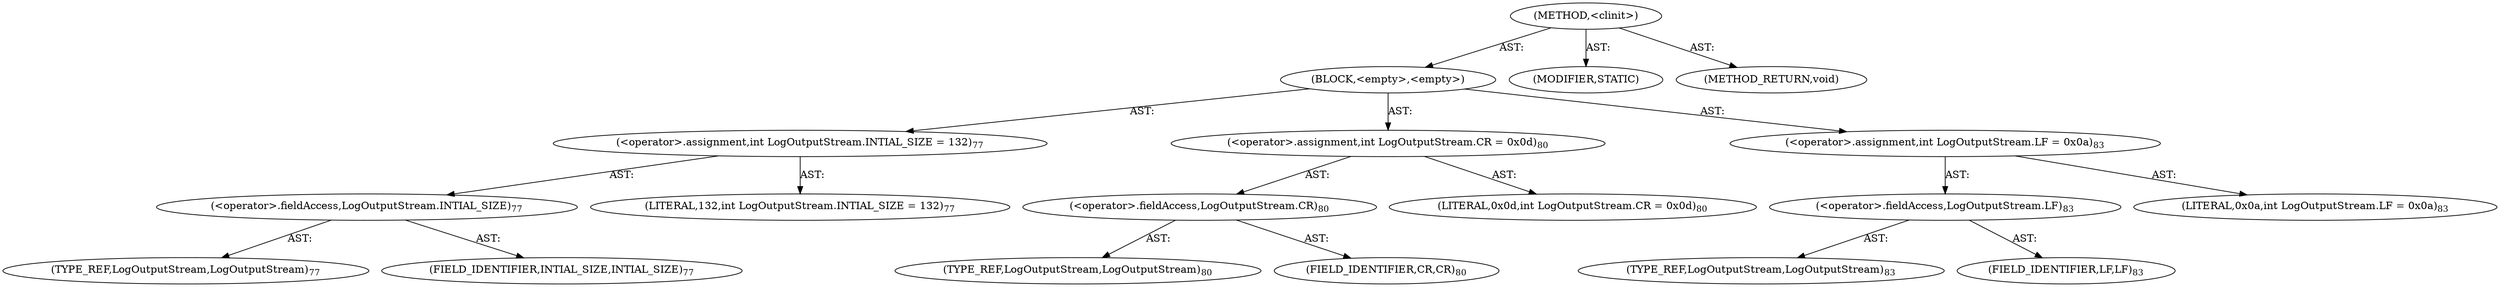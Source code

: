 digraph "&lt;clinit&gt;" {  
"111669149705" [label = <(METHOD,&lt;clinit&gt;)> ]
"25769803793" [label = <(BLOCK,&lt;empty&gt;,&lt;empty&gt;)> ]
"30064771149" [label = <(&lt;operator&gt;.assignment,int LogOutputStream.INTIAL_SIZE = 132)<SUB>77</SUB>> ]
"30064771150" [label = <(&lt;operator&gt;.fieldAccess,LogOutputStream.INTIAL_SIZE)<SUB>77</SUB>> ]
"180388626438" [label = <(TYPE_REF,LogOutputStream,LogOutputStream)<SUB>77</SUB>> ]
"55834574869" [label = <(FIELD_IDENTIFIER,INTIAL_SIZE,INTIAL_SIZE)<SUB>77</SUB>> ]
"90194313225" [label = <(LITERAL,132,int LogOutputStream.INTIAL_SIZE = 132)<SUB>77</SUB>> ]
"30064771151" [label = <(&lt;operator&gt;.assignment,int LogOutputStream.CR = 0x0d)<SUB>80</SUB>> ]
"30064771152" [label = <(&lt;operator&gt;.fieldAccess,LogOutputStream.CR)<SUB>80</SUB>> ]
"180388626439" [label = <(TYPE_REF,LogOutputStream,LogOutputStream)<SUB>80</SUB>> ]
"55834574870" [label = <(FIELD_IDENTIFIER,CR,CR)<SUB>80</SUB>> ]
"90194313226" [label = <(LITERAL,0x0d,int LogOutputStream.CR = 0x0d)<SUB>80</SUB>> ]
"30064771153" [label = <(&lt;operator&gt;.assignment,int LogOutputStream.LF = 0x0a)<SUB>83</SUB>> ]
"30064771154" [label = <(&lt;operator&gt;.fieldAccess,LogOutputStream.LF)<SUB>83</SUB>> ]
"180388626440" [label = <(TYPE_REF,LogOutputStream,LogOutputStream)<SUB>83</SUB>> ]
"55834574871" [label = <(FIELD_IDENTIFIER,LF,LF)<SUB>83</SUB>> ]
"90194313227" [label = <(LITERAL,0x0a,int LogOutputStream.LF = 0x0a)<SUB>83</SUB>> ]
"133143986204" [label = <(MODIFIER,STATIC)> ]
"128849018889" [label = <(METHOD_RETURN,void)> ]
  "111669149705" -> "25769803793"  [ label = "AST: "] 
  "111669149705" -> "133143986204"  [ label = "AST: "] 
  "111669149705" -> "128849018889"  [ label = "AST: "] 
  "25769803793" -> "30064771149"  [ label = "AST: "] 
  "25769803793" -> "30064771151"  [ label = "AST: "] 
  "25769803793" -> "30064771153"  [ label = "AST: "] 
  "30064771149" -> "30064771150"  [ label = "AST: "] 
  "30064771149" -> "90194313225"  [ label = "AST: "] 
  "30064771150" -> "180388626438"  [ label = "AST: "] 
  "30064771150" -> "55834574869"  [ label = "AST: "] 
  "30064771151" -> "30064771152"  [ label = "AST: "] 
  "30064771151" -> "90194313226"  [ label = "AST: "] 
  "30064771152" -> "180388626439"  [ label = "AST: "] 
  "30064771152" -> "55834574870"  [ label = "AST: "] 
  "30064771153" -> "30064771154"  [ label = "AST: "] 
  "30064771153" -> "90194313227"  [ label = "AST: "] 
  "30064771154" -> "180388626440"  [ label = "AST: "] 
  "30064771154" -> "55834574871"  [ label = "AST: "] 
}
